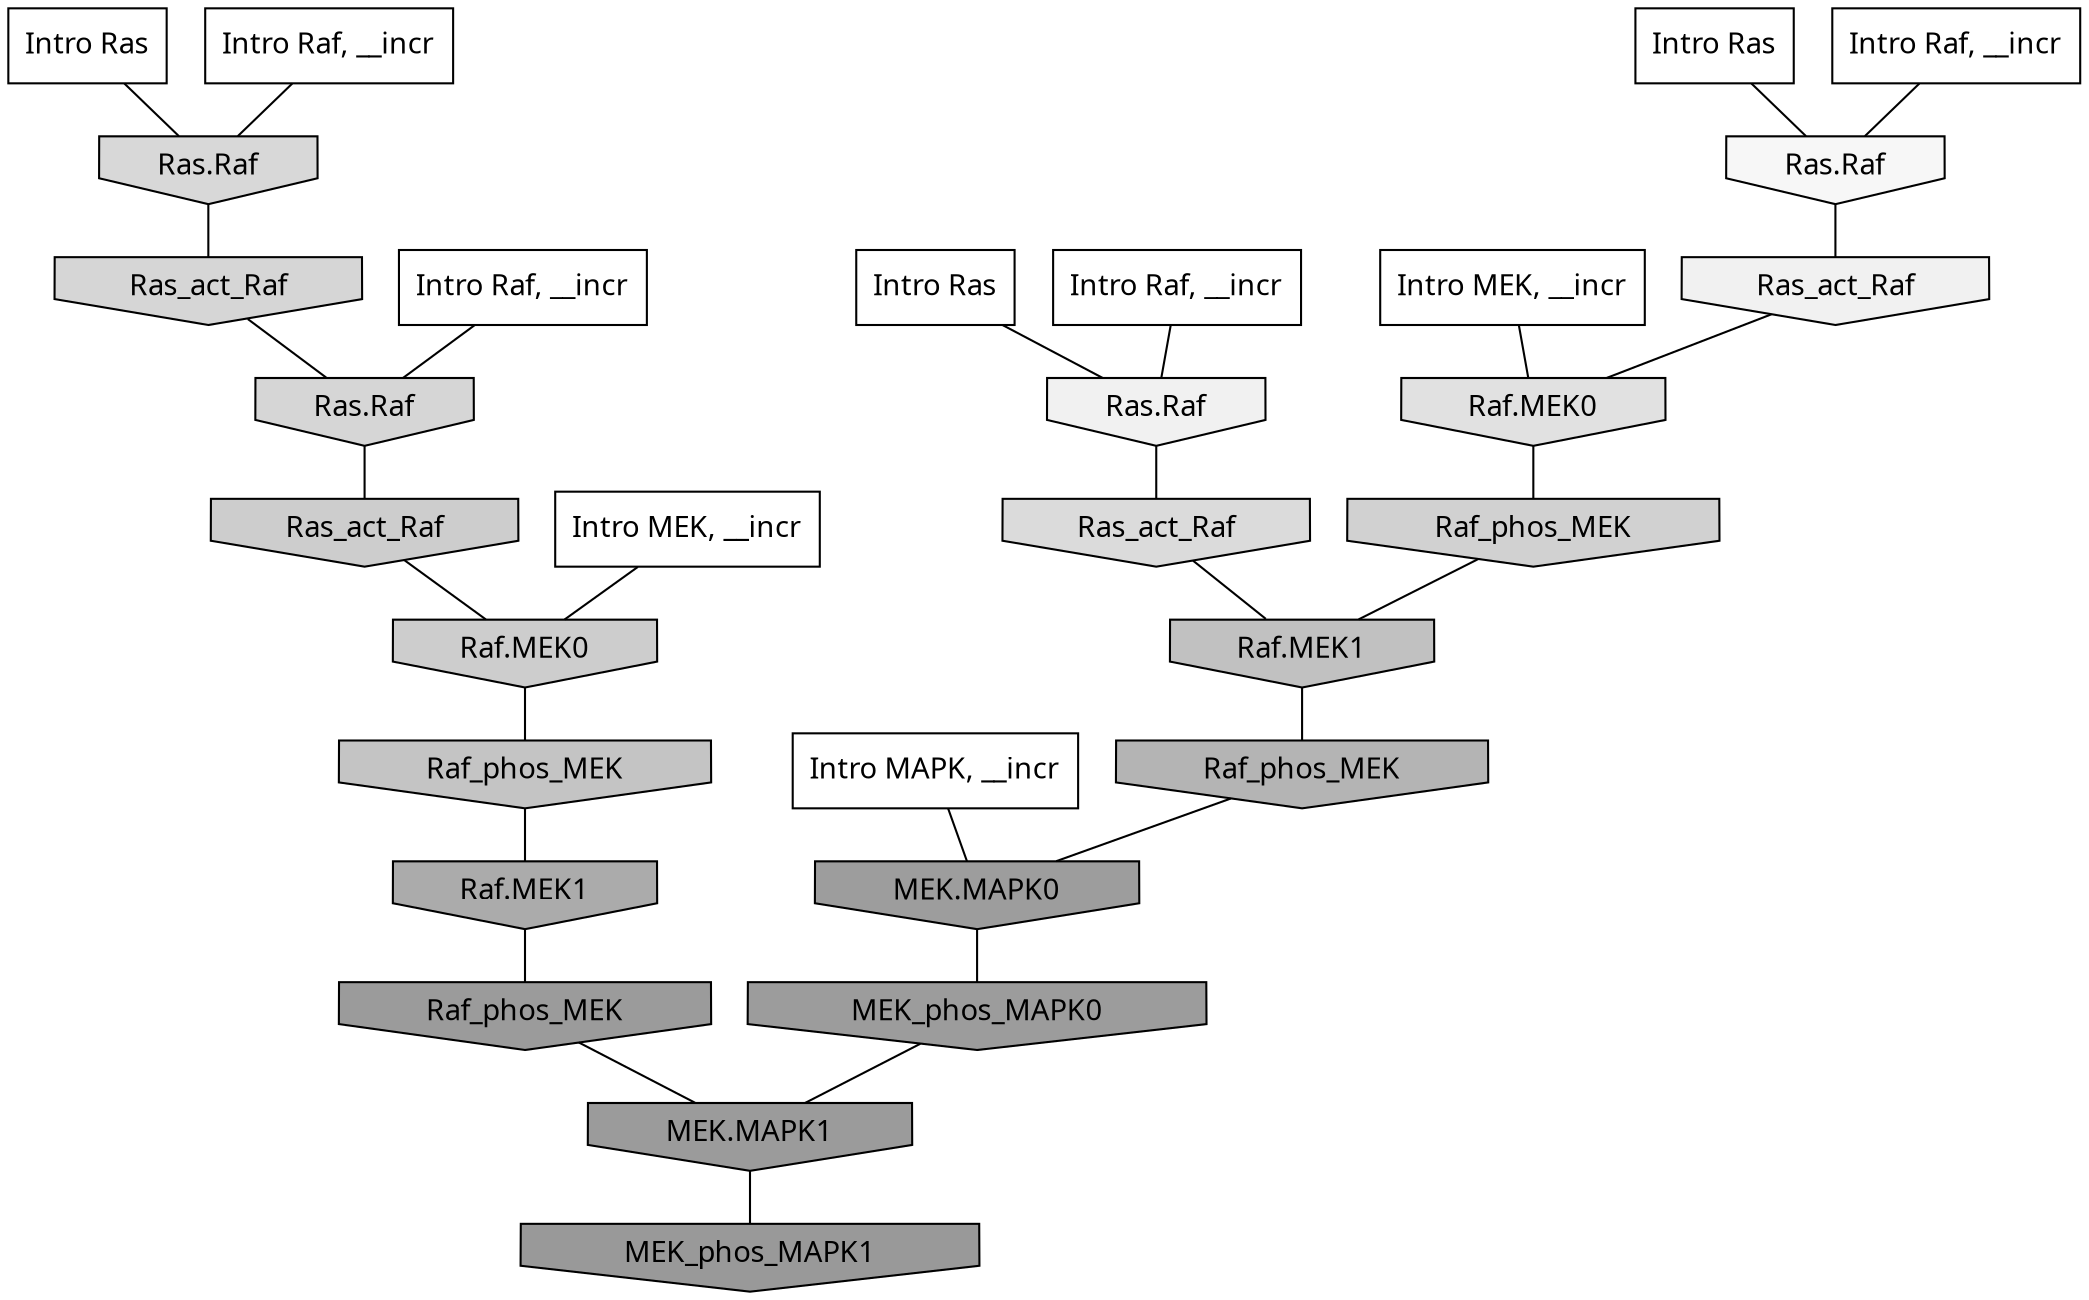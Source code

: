 digraph G{
  rankdir="TB";
  ranksep=0.30;
  node [fontname="CMU Serif"];
  edge [fontname="CMU Serif"];
  
  3 [label="Intro Ras", shape=rectangle, style=filled, fillcolor="0.000 0.000 1.000"]
  
  37 [label="Intro Ras", shape=rectangle, style=filled, fillcolor="0.000 0.000 1.000"]
  
  73 [label="Intro Ras", shape=rectangle, style=filled, fillcolor="0.000 0.000 1.000"]
  
  267 [label="Intro Raf, __incr", shape=rectangle, style=filled, fillcolor="0.000 0.000 1.000"]
  
  364 [label="Intro Raf, __incr", shape=rectangle, style=filled, fillcolor="0.000 0.000 1.000"]
  
  600 [label="Intro Raf, __incr", shape=rectangle, style=filled, fillcolor="0.000 0.000 1.000"]
  
  632 [label="Intro Raf, __incr", shape=rectangle, style=filled, fillcolor="0.000 0.000 1.000"]
  
  1123 [label="Intro MEK, __incr", shape=rectangle, style=filled, fillcolor="0.000 0.000 1.000"]
  
  1862 [label="Intro MEK, __incr", shape=rectangle, style=filled, fillcolor="0.000 0.000 1.000"]
  
  2741 [label="Intro MAPK, __incr", shape=rectangle, style=filled, fillcolor="0.000 0.000 1.000"]
  
  3498 [label="Ras.Raf", shape=invhouse, style=filled, fillcolor="0.000 0.000 0.967"]
  
  3649 [label="Ras_act_Raf", shape=invhouse, style=filled, fillcolor="0.000 0.000 0.944"]
  
  3656 [label="Ras.Raf", shape=invhouse, style=filled, fillcolor="0.000 0.000 0.943"]
  
  4430 [label="Raf.MEK0", shape=invhouse, style=filled, fillcolor="0.000 0.000 0.880"]
  
  4745 [label="Ras_act_Raf", shape=invhouse, style=filled, fillcolor="0.000 0.000 0.859"]
  
  4907 [label="Ras.Raf", shape=invhouse, style=filled, fillcolor="0.000 0.000 0.847"]
  
  5018 [label="Ras_act_Raf", shape=invhouse, style=filled, fillcolor="0.000 0.000 0.838"]
  
  5023 [label="Ras.Raf", shape=invhouse, style=filled, fillcolor="0.000 0.000 0.838"]
  
  5309 [label="Raf_phos_MEK", shape=invhouse, style=filled, fillcolor="0.000 0.000 0.820"]
  
  5531 [label="Ras_act_Raf", shape=invhouse, style=filled, fillcolor="0.000 0.000 0.804"]
  
  5533 [label="Raf.MEK0", shape=invhouse, style=filled, fillcolor="0.000 0.000 0.804"]
  
  6152 [label="Raf_phos_MEK", shape=invhouse, style=filled, fillcolor="0.000 0.000 0.767"]
  
  6362 [label="Raf.MEK1", shape=invhouse, style=filled, fillcolor="0.000 0.000 0.756"]
  
  7640 [label="Raf_phos_MEK", shape=invhouse, style=filled, fillcolor="0.000 0.000 0.706"]
  
  8669 [label="Raf.MEK1", shape=invhouse, style=filled, fillcolor="0.000 0.000 0.669"]
  
  10705 [label="MEK.MAPK0", shape=invhouse, style=filled, fillcolor="0.000 0.000 0.614"]
  
  10846 [label="MEK_phos_MAPK0", shape=invhouse, style=filled, fillcolor="0.000 0.000 0.611"]
  
  11013 [label="Raf_phos_MEK", shape=invhouse, style=filled, fillcolor="0.000 0.000 0.607"]
  
  11015 [label="MEK.MAPK1", shape=invhouse, style=filled, fillcolor="0.000 0.000 0.607"]
  
  11371 [label="MEK_phos_MAPK1", shape=invhouse, style=filled, fillcolor="0.000 0.000 0.600"]
  
  
  11015 -> 11371 [dir=none, color="0.000 0.000 0.000"] 
  11013 -> 11015 [dir=none, color="0.000 0.000 0.000"] 
  10846 -> 11015 [dir=none, color="0.000 0.000 0.000"] 
  10705 -> 10846 [dir=none, color="0.000 0.000 0.000"] 
  8669 -> 11013 [dir=none, color="0.000 0.000 0.000"] 
  7640 -> 10705 [dir=none, color="0.000 0.000 0.000"] 
  6362 -> 7640 [dir=none, color="0.000 0.000 0.000"] 
  6152 -> 8669 [dir=none, color="0.000 0.000 0.000"] 
  5533 -> 6152 [dir=none, color="0.000 0.000 0.000"] 
  5531 -> 5533 [dir=none, color="0.000 0.000 0.000"] 
  5309 -> 6362 [dir=none, color="0.000 0.000 0.000"] 
  5023 -> 5531 [dir=none, color="0.000 0.000 0.000"] 
  5018 -> 5023 [dir=none, color="0.000 0.000 0.000"] 
  4907 -> 5018 [dir=none, color="0.000 0.000 0.000"] 
  4745 -> 6362 [dir=none, color="0.000 0.000 0.000"] 
  4430 -> 5309 [dir=none, color="0.000 0.000 0.000"] 
  3656 -> 4745 [dir=none, color="0.000 0.000 0.000"] 
  3649 -> 4430 [dir=none, color="0.000 0.000 0.000"] 
  3498 -> 3649 [dir=none, color="0.000 0.000 0.000"] 
  2741 -> 10705 [dir=none, color="0.000 0.000 0.000"] 
  1862 -> 4430 [dir=none, color="0.000 0.000 0.000"] 
  1123 -> 5533 [dir=none, color="0.000 0.000 0.000"] 
  632 -> 3498 [dir=none, color="0.000 0.000 0.000"] 
  600 -> 4907 [dir=none, color="0.000 0.000 0.000"] 
  364 -> 5023 [dir=none, color="0.000 0.000 0.000"] 
  267 -> 3656 [dir=none, color="0.000 0.000 0.000"] 
  73 -> 3656 [dir=none, color="0.000 0.000 0.000"] 
  37 -> 3498 [dir=none, color="0.000 0.000 0.000"] 
  3 -> 4907 [dir=none, color="0.000 0.000 0.000"] 
  
  }
